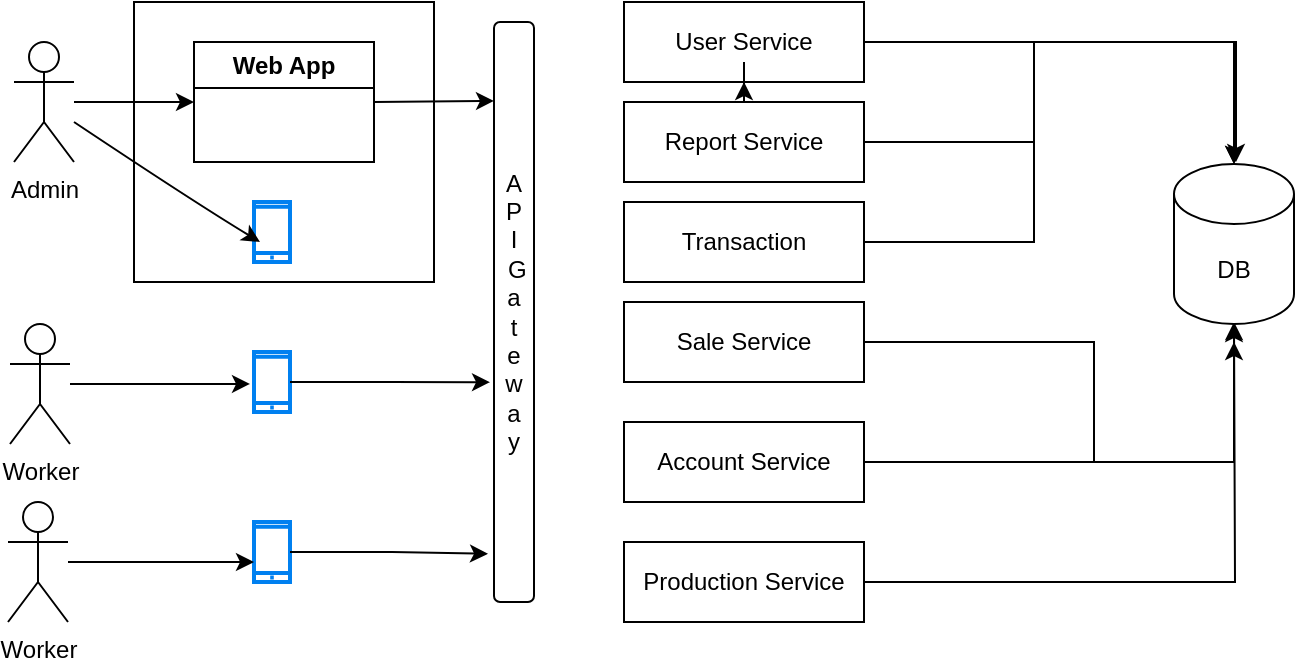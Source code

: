 <mxfile version="25.0.3">
  <diagram name="Page-1" id="EjsbMdNxCGZ8m0mxx56r">
    <mxGraphModel dx="1386" dy="755" grid="1" gridSize="10" guides="1" tooltips="1" connect="1" arrows="1" fold="1" page="1" pageScale="1" pageWidth="850" pageHeight="1100" math="0" shadow="0">
      <root>
        <mxCell id="0" />
        <mxCell id="1" parent="0" />
        <mxCell id="vr0eiFD3yKQDkcYfbocp-15" value="" style="rounded=0;whiteSpace=wrap;html=1;" vertex="1" parent="1">
          <mxGeometry x="120" y="230" width="150" height="140" as="geometry" />
        </mxCell>
        <mxCell id="vr0eiFD3yKQDkcYfbocp-30" style="edgeStyle=orthogonalEdgeStyle;rounded=0;orthogonalLoop=1;jettySize=auto;html=1;" edge="1" parent="1" source="vr0eiFD3yKQDkcYfbocp-1" target="vr0eiFD3yKQDkcYfbocp-29">
          <mxGeometry relative="1" as="geometry" />
        </mxCell>
        <mxCell id="vr0eiFD3yKQDkcYfbocp-1" value="User Service" style="rounded=0;whiteSpace=wrap;html=1;" vertex="1" parent="1">
          <mxGeometry x="365" y="230" width="120" height="40" as="geometry" />
        </mxCell>
        <mxCell id="vr0eiFD3yKQDkcYfbocp-2" value="Admin" style="shape=umlActor;verticalLabelPosition=bottom;verticalAlign=top;html=1;outlineConnect=0;" vertex="1" parent="1">
          <mxGeometry x="60" y="250" width="30" height="60" as="geometry" />
        </mxCell>
        <mxCell id="vr0eiFD3yKQDkcYfbocp-5" value="Worker" style="shape=umlActor;verticalLabelPosition=bottom;verticalAlign=top;html=1;outlineConnect=0;" vertex="1" parent="1">
          <mxGeometry x="58" y="391" width="30" height="60" as="geometry" />
        </mxCell>
        <mxCell id="vr0eiFD3yKQDkcYfbocp-9" value="A&lt;div&gt;P&lt;/div&gt;&lt;div&gt;I&lt;/div&gt;&lt;div&gt;&amp;nbsp;G&lt;div&gt;a&lt;/div&gt;&lt;div&gt;t&lt;/div&gt;&lt;div&gt;e&lt;/div&gt;&lt;div&gt;w&lt;/div&gt;&lt;div&gt;a&lt;/div&gt;&lt;div&gt;y&lt;/div&gt;&lt;/div&gt;" style="rounded=1;whiteSpace=wrap;html=1;" vertex="1" parent="1">
          <mxGeometry x="300" y="240" width="20" height="290" as="geometry" />
        </mxCell>
        <mxCell id="vr0eiFD3yKQDkcYfbocp-10" value="" style="endArrow=classic;html=1;rounded=0;" edge="1" parent="1" source="vr0eiFD3yKQDkcYfbocp-2">
          <mxGeometry width="50" height="50" relative="1" as="geometry">
            <mxPoint x="400" y="510" as="sourcePoint" />
            <mxPoint x="150" y="280" as="targetPoint" />
          </mxGeometry>
        </mxCell>
        <mxCell id="vr0eiFD3yKQDkcYfbocp-12" value="" style="endArrow=classic;html=1;rounded=0;exitX=1;exitY=0.5;exitDx=0;exitDy=0;entryX=0;entryY=0.136;entryDx=0;entryDy=0;entryPerimeter=0;" edge="1" parent="1" source="vr0eiFD3yKQDkcYfbocp-11" target="vr0eiFD3yKQDkcYfbocp-9">
          <mxGeometry width="50" height="50" relative="1" as="geometry">
            <mxPoint x="400" y="510" as="sourcePoint" />
            <mxPoint x="450" y="460" as="targetPoint" />
          </mxGeometry>
        </mxCell>
        <mxCell id="vr0eiFD3yKQDkcYfbocp-13" value="" style="html=1;verticalLabelPosition=bottom;align=center;labelBackgroundColor=#ffffff;verticalAlign=top;strokeWidth=2;strokeColor=#0080F0;shadow=0;dashed=0;shape=mxgraph.ios7.icons.smartphone;" vertex="1" parent="1">
          <mxGeometry x="180" y="330" width="18" height="30" as="geometry" />
        </mxCell>
        <mxCell id="vr0eiFD3yKQDkcYfbocp-11" value="Web App" style="swimlane;whiteSpace=wrap;html=1;" vertex="1" parent="1">
          <mxGeometry x="150" y="250" width="90" height="60" as="geometry" />
        </mxCell>
        <mxCell id="vr0eiFD3yKQDkcYfbocp-14" value="" style="html=1;verticalLabelPosition=bottom;align=center;labelBackgroundColor=#ffffff;verticalAlign=top;strokeWidth=2;strokeColor=#0080F0;shadow=0;dashed=0;shape=mxgraph.ios7.icons.smartphone;" vertex="1" parent="1">
          <mxGeometry x="180" y="405" width="18" height="30" as="geometry" />
        </mxCell>
        <mxCell id="vr0eiFD3yKQDkcYfbocp-16" value="" style="curved=1;endArrow=classic;html=1;rounded=0;entryX=0.167;entryY=0.667;entryDx=0;entryDy=0;entryPerimeter=0;" edge="1" parent="1" source="vr0eiFD3yKQDkcYfbocp-2" target="vr0eiFD3yKQDkcYfbocp-13">
          <mxGeometry width="50" height="50" relative="1" as="geometry">
            <mxPoint x="400" y="510" as="sourcePoint" />
            <mxPoint x="450" y="460" as="targetPoint" />
            <Array as="points">
              <mxPoint x="150" y="330" />
            </Array>
          </mxGeometry>
        </mxCell>
        <mxCell id="vr0eiFD3yKQDkcYfbocp-17" value="" style="endArrow=classic;html=1;rounded=0;entryX=-0.111;entryY=0.533;entryDx=0;entryDy=0;entryPerimeter=0;" edge="1" parent="1" source="vr0eiFD3yKQDkcYfbocp-5" target="vr0eiFD3yKQDkcYfbocp-14">
          <mxGeometry width="50" height="50" relative="1" as="geometry">
            <mxPoint x="400" y="510" as="sourcePoint" />
            <mxPoint x="450" y="460" as="targetPoint" />
          </mxGeometry>
        </mxCell>
        <mxCell id="vr0eiFD3yKQDkcYfbocp-18" value="" style="html=1;verticalLabelPosition=bottom;align=center;labelBackgroundColor=#ffffff;verticalAlign=top;strokeWidth=2;strokeColor=#0080F0;shadow=0;dashed=0;shape=mxgraph.ios7.icons.smartphone;" vertex="1" parent="1">
          <mxGeometry x="180" y="490" width="18" height="30" as="geometry" />
        </mxCell>
        <mxCell id="vr0eiFD3yKQDkcYfbocp-19" value="Worker" style="shape=umlActor;verticalLabelPosition=bottom;verticalAlign=top;html=1;outlineConnect=0;" vertex="1" parent="1">
          <mxGeometry x="57" y="480" width="30" height="60" as="geometry" />
        </mxCell>
        <mxCell id="vr0eiFD3yKQDkcYfbocp-21" style="edgeStyle=orthogonalEdgeStyle;rounded=0;orthogonalLoop=1;jettySize=auto;html=1;entryX=0;entryY=0.667;entryDx=0;entryDy=0;entryPerimeter=0;" edge="1" parent="1" source="vr0eiFD3yKQDkcYfbocp-19" target="vr0eiFD3yKQDkcYfbocp-18">
          <mxGeometry relative="1" as="geometry" />
        </mxCell>
        <mxCell id="vr0eiFD3yKQDkcYfbocp-22" style="edgeStyle=orthogonalEdgeStyle;rounded=0;orthogonalLoop=1;jettySize=auto;html=1;entryX=-0.1;entryY=0.621;entryDx=0;entryDy=0;entryPerimeter=0;" edge="1" parent="1" source="vr0eiFD3yKQDkcYfbocp-14" target="vr0eiFD3yKQDkcYfbocp-9">
          <mxGeometry relative="1" as="geometry" />
        </mxCell>
        <mxCell id="vr0eiFD3yKQDkcYfbocp-23" style="edgeStyle=orthogonalEdgeStyle;rounded=0;orthogonalLoop=1;jettySize=auto;html=1;entryX=-0.15;entryY=0.917;entryDx=0;entryDy=0;entryPerimeter=0;" edge="1" parent="1" source="vr0eiFD3yKQDkcYfbocp-18" target="vr0eiFD3yKQDkcYfbocp-9">
          <mxGeometry relative="1" as="geometry" />
        </mxCell>
        <mxCell id="vr0eiFD3yKQDkcYfbocp-24" value="Transaction" style="rounded=0;whiteSpace=wrap;html=1;" vertex="1" parent="1">
          <mxGeometry x="365" y="330" width="120" height="40" as="geometry" />
        </mxCell>
        <mxCell id="vr0eiFD3yKQDkcYfbocp-25" value="Sale Service" style="rounded=0;whiteSpace=wrap;html=1;" vertex="1" parent="1">
          <mxGeometry x="365" y="380" width="120" height="40" as="geometry" />
        </mxCell>
        <mxCell id="vr0eiFD3yKQDkcYfbocp-35" style="edgeStyle=orthogonalEdgeStyle;rounded=0;orthogonalLoop=1;jettySize=auto;html=1;" edge="1" parent="1" source="vr0eiFD3yKQDkcYfbocp-26">
          <mxGeometry relative="1" as="geometry">
            <mxPoint x="670" y="390" as="targetPoint" />
          </mxGeometry>
        </mxCell>
        <mxCell id="vr0eiFD3yKQDkcYfbocp-26" value="Production Service" style="rounded=0;whiteSpace=wrap;html=1;" vertex="1" parent="1">
          <mxGeometry x="365" y="500" width="120" height="40" as="geometry" />
        </mxCell>
        <mxCell id="vr0eiFD3yKQDkcYfbocp-31" style="edgeStyle=orthogonalEdgeStyle;rounded=0;orthogonalLoop=1;jettySize=auto;html=1;entryX=0.5;entryY=0;entryDx=0;entryDy=0;entryPerimeter=0;" edge="1" parent="1" source="vr0eiFD3yKQDkcYfbocp-27" target="vr0eiFD3yKQDkcYfbocp-29">
          <mxGeometry relative="1" as="geometry">
            <mxPoint x="670" y="300" as="targetPoint" />
            <Array as="points">
              <mxPoint x="570" y="300" />
              <mxPoint x="570" y="250" />
              <mxPoint x="670" y="250" />
            </Array>
          </mxGeometry>
        </mxCell>
        <mxCell id="vr0eiFD3yKQDkcYfbocp-36" value="" style="edgeStyle=orthogonalEdgeStyle;rounded=0;orthogonalLoop=1;jettySize=auto;html=1;" edge="1" parent="1" source="vr0eiFD3yKQDkcYfbocp-27" target="vr0eiFD3yKQDkcYfbocp-1">
          <mxGeometry relative="1" as="geometry" />
        </mxCell>
        <mxCell id="vr0eiFD3yKQDkcYfbocp-27" value="Report Service" style="rounded=0;whiteSpace=wrap;html=1;" vertex="1" parent="1">
          <mxGeometry x="365" y="280" width="120" height="40" as="geometry" />
        </mxCell>
        <mxCell id="vr0eiFD3yKQDkcYfbocp-28" value="Account Service" style="rounded=0;whiteSpace=wrap;html=1;" vertex="1" parent="1">
          <mxGeometry x="365" y="440" width="120" height="40" as="geometry" />
        </mxCell>
        <mxCell id="vr0eiFD3yKQDkcYfbocp-29" value="DB" style="shape=cylinder3;whiteSpace=wrap;html=1;boundedLbl=1;backgroundOutline=1;size=15;" vertex="1" parent="1">
          <mxGeometry x="640" y="311" width="60" height="80" as="geometry" />
        </mxCell>
        <mxCell id="vr0eiFD3yKQDkcYfbocp-32" style="edgeStyle=orthogonalEdgeStyle;rounded=0;orthogonalLoop=1;jettySize=auto;html=1;" edge="1" parent="1" source="vr0eiFD3yKQDkcYfbocp-24">
          <mxGeometry relative="1" as="geometry">
            <mxPoint x="671" y="310" as="targetPoint" />
            <Array as="points">
              <mxPoint x="570" y="350" />
              <mxPoint x="570" y="250" />
              <mxPoint x="671" y="250" />
            </Array>
          </mxGeometry>
        </mxCell>
        <mxCell id="vr0eiFD3yKQDkcYfbocp-33" style="edgeStyle=orthogonalEdgeStyle;rounded=0;orthogonalLoop=1;jettySize=auto;html=1;" edge="1" parent="1" source="vr0eiFD3yKQDkcYfbocp-25">
          <mxGeometry relative="1" as="geometry">
            <mxPoint x="670" y="400" as="targetPoint" />
            <Array as="points">
              <mxPoint x="600" y="400" />
              <mxPoint x="600" y="460" />
              <mxPoint x="670" y="460" />
            </Array>
          </mxGeometry>
        </mxCell>
        <mxCell id="vr0eiFD3yKQDkcYfbocp-34" style="edgeStyle=orthogonalEdgeStyle;rounded=0;orthogonalLoop=1;jettySize=auto;html=1;entryX=0.5;entryY=1;entryDx=0;entryDy=0;entryPerimeter=0;" edge="1" parent="1" source="vr0eiFD3yKQDkcYfbocp-28" target="vr0eiFD3yKQDkcYfbocp-29">
          <mxGeometry relative="1" as="geometry" />
        </mxCell>
      </root>
    </mxGraphModel>
  </diagram>
</mxfile>
